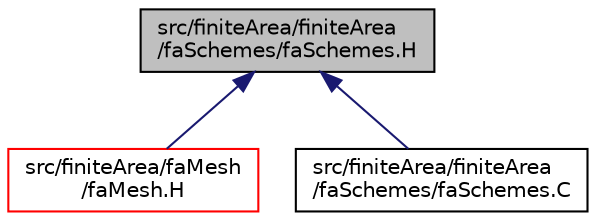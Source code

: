 digraph "src/finiteArea/finiteArea/faSchemes/faSchemes.H"
{
  bgcolor="transparent";
  edge [fontname="Helvetica",fontsize="10",labelfontname="Helvetica",labelfontsize="10"];
  node [fontname="Helvetica",fontsize="10",shape=record];
  Node1 [label="src/finiteArea/finiteArea\l/faSchemes/faSchemes.H",height=0.2,width=0.4,color="black", fillcolor="grey75", style="filled" fontcolor="black"];
  Node1 -> Node2 [dir="back",color="midnightblue",fontsize="10",style="solid",fontname="Helvetica"];
  Node2 [label="src/finiteArea/faMesh\l/faMesh.H",height=0.2,width=0.4,color="red",URL="$faMesh_8H.html"];
  Node1 -> Node3 [dir="back",color="midnightblue",fontsize="10",style="solid",fontname="Helvetica"];
  Node3 [label="src/finiteArea/finiteArea\l/faSchemes/faSchemes.C",height=0.2,width=0.4,color="black",URL="$faSchemes_8C.html"];
}
